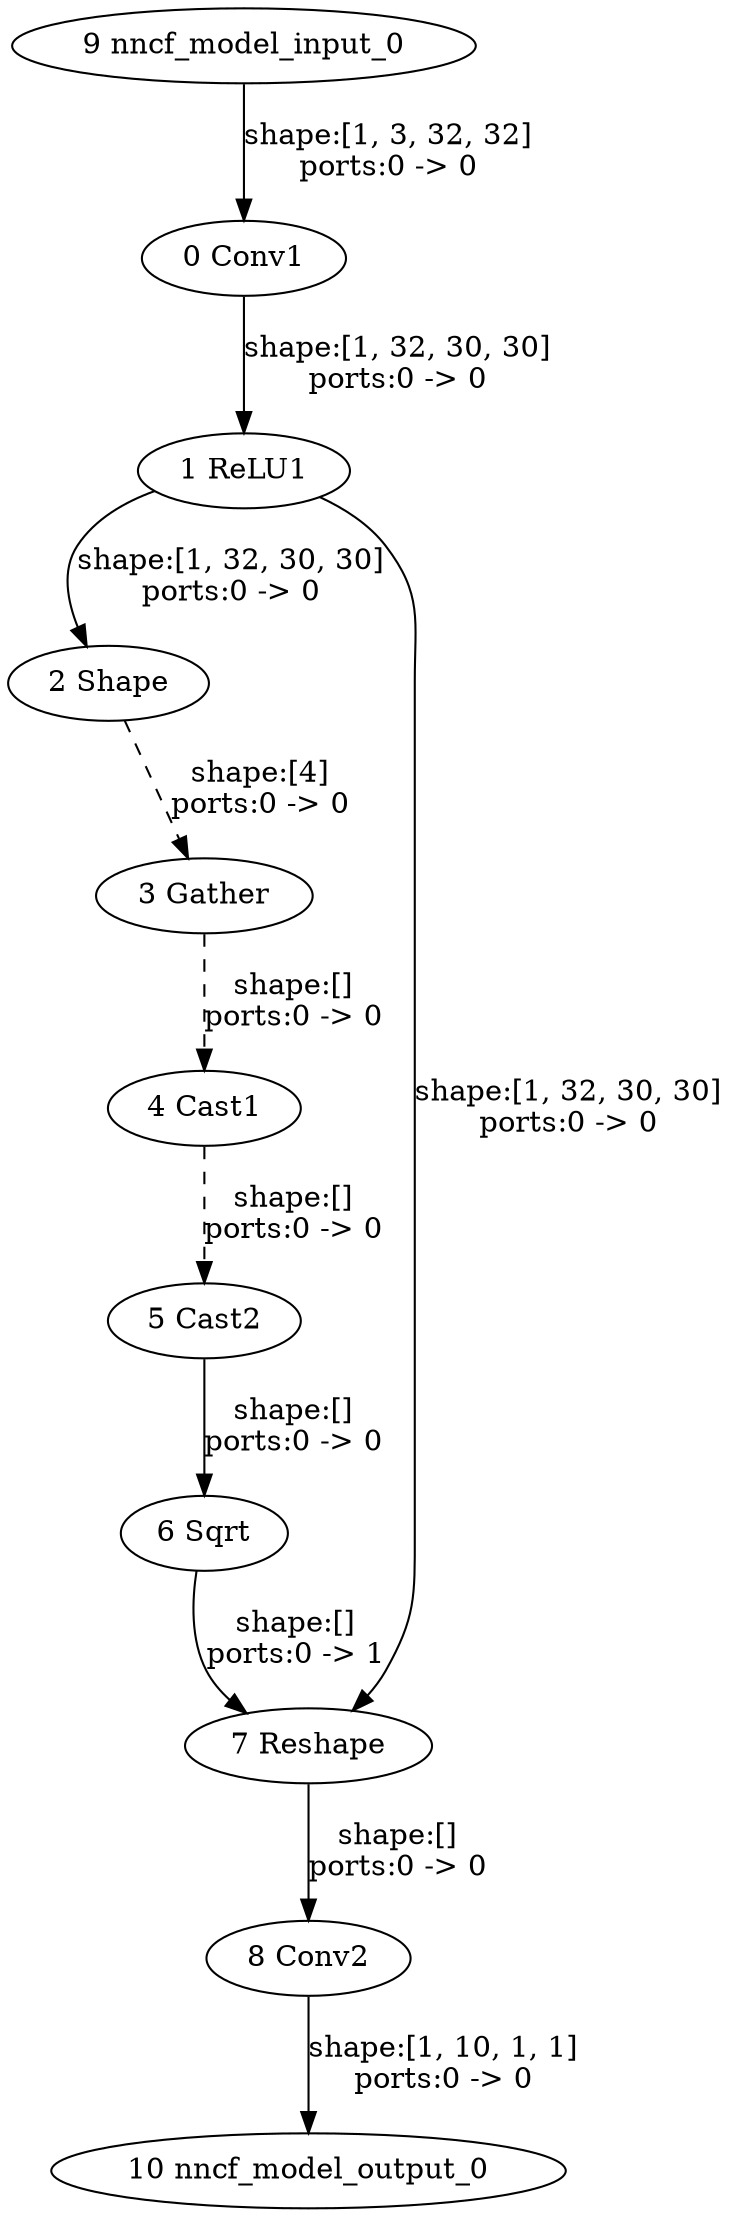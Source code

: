 strict digraph  {
"0 Conv1" [id=0, type=Conv];
"1 ReLU1" [id=1, type=Relu];
"2 Shape" [id=2, type=Shape];
"3 Gather" [id=3, type=Gather];
"4 Cast1" [id=4, type=Cast];
"5 Cast2" [id=5, type=Cast];
"6 Sqrt" [id=6, type=Sqrt];
"7 Reshape" [id=7, type=Reshape];
"8 Conv2" [id=8, type=Conv];
"9 nncf_model_input_0" [id=9, type=nncf_model_input];
"10 nncf_model_output_0" [id=10, type=nncf_model_output];
"0 Conv1" -> "1 ReLU1"  [label="shape:[1, 32, 30, 30]\nports:0 -> 0", style=solid];
"1 ReLU1" -> "2 Shape"  [label="shape:[1, 32, 30, 30]\nports:0 -> 0", style=solid];
"1 ReLU1" -> "7 Reshape"  [label="shape:[1, 32, 30, 30]\nports:0 -> 0", style=solid];
"2 Shape" -> "3 Gather"  [label="shape:[4]\nports:0 -> 0", style=dashed];
"3 Gather" -> "4 Cast1"  [label="shape:[]\nports:0 -> 0", style=dashed];
"4 Cast1" -> "5 Cast2"  [label="shape:[]\nports:0 -> 0", style=dashed];
"5 Cast2" -> "6 Sqrt"  [label="shape:[]\nports:0 -> 0", style=solid];
"6 Sqrt" -> "7 Reshape"  [label="shape:[]\nports:0 -> 1", style=solid];
"7 Reshape" -> "8 Conv2"  [label="shape:[]\nports:0 -> 0", style=solid];
"8 Conv2" -> "10 nncf_model_output_0"  [label="shape:[1, 10, 1, 1]\nports:0 -> 0", style=solid];
"9 nncf_model_input_0" -> "0 Conv1"  [label="shape:[1, 3, 32, 32]\nports:0 -> 0", style=solid];
}

